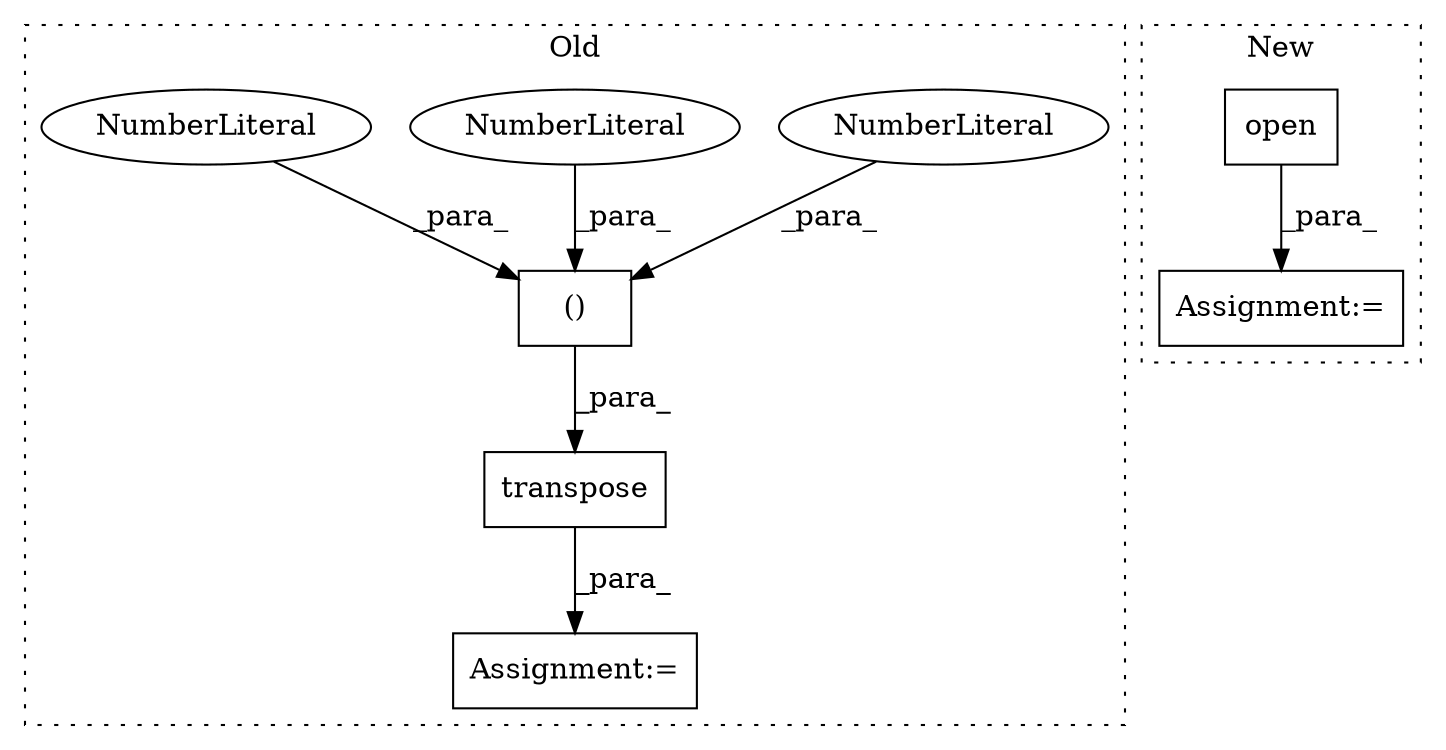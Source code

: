 digraph G {
subgraph cluster0 {
1 [label="transpose" a="32" s="1894,1942" l="10,2" shape="box"];
4 [label="Assignment:=" a="7" s="1887" l="1" shape="box"];
5 [label="()" a="106" s="1913" l="29" shape="box"];
6 [label="NumberLiteral" a="34" s="1927" l="1" shape="ellipse"];
7 [label="NumberLiteral" a="34" s="1941" l="1" shape="ellipse"];
8 [label="NumberLiteral" a="34" s="1913" l="1" shape="ellipse"];
label = "Old";
style="dotted";
}
subgraph cluster1 {
2 [label="open" a="32" s="1643,1656" l="5,1" shape="box"];
3 [label="Assignment:=" a="7" s="1604" l="1" shape="box"];
label = "New";
style="dotted";
}
1 -> 4 [label="_para_"];
2 -> 3 [label="_para_"];
5 -> 1 [label="_para_"];
6 -> 5 [label="_para_"];
7 -> 5 [label="_para_"];
8 -> 5 [label="_para_"];
}